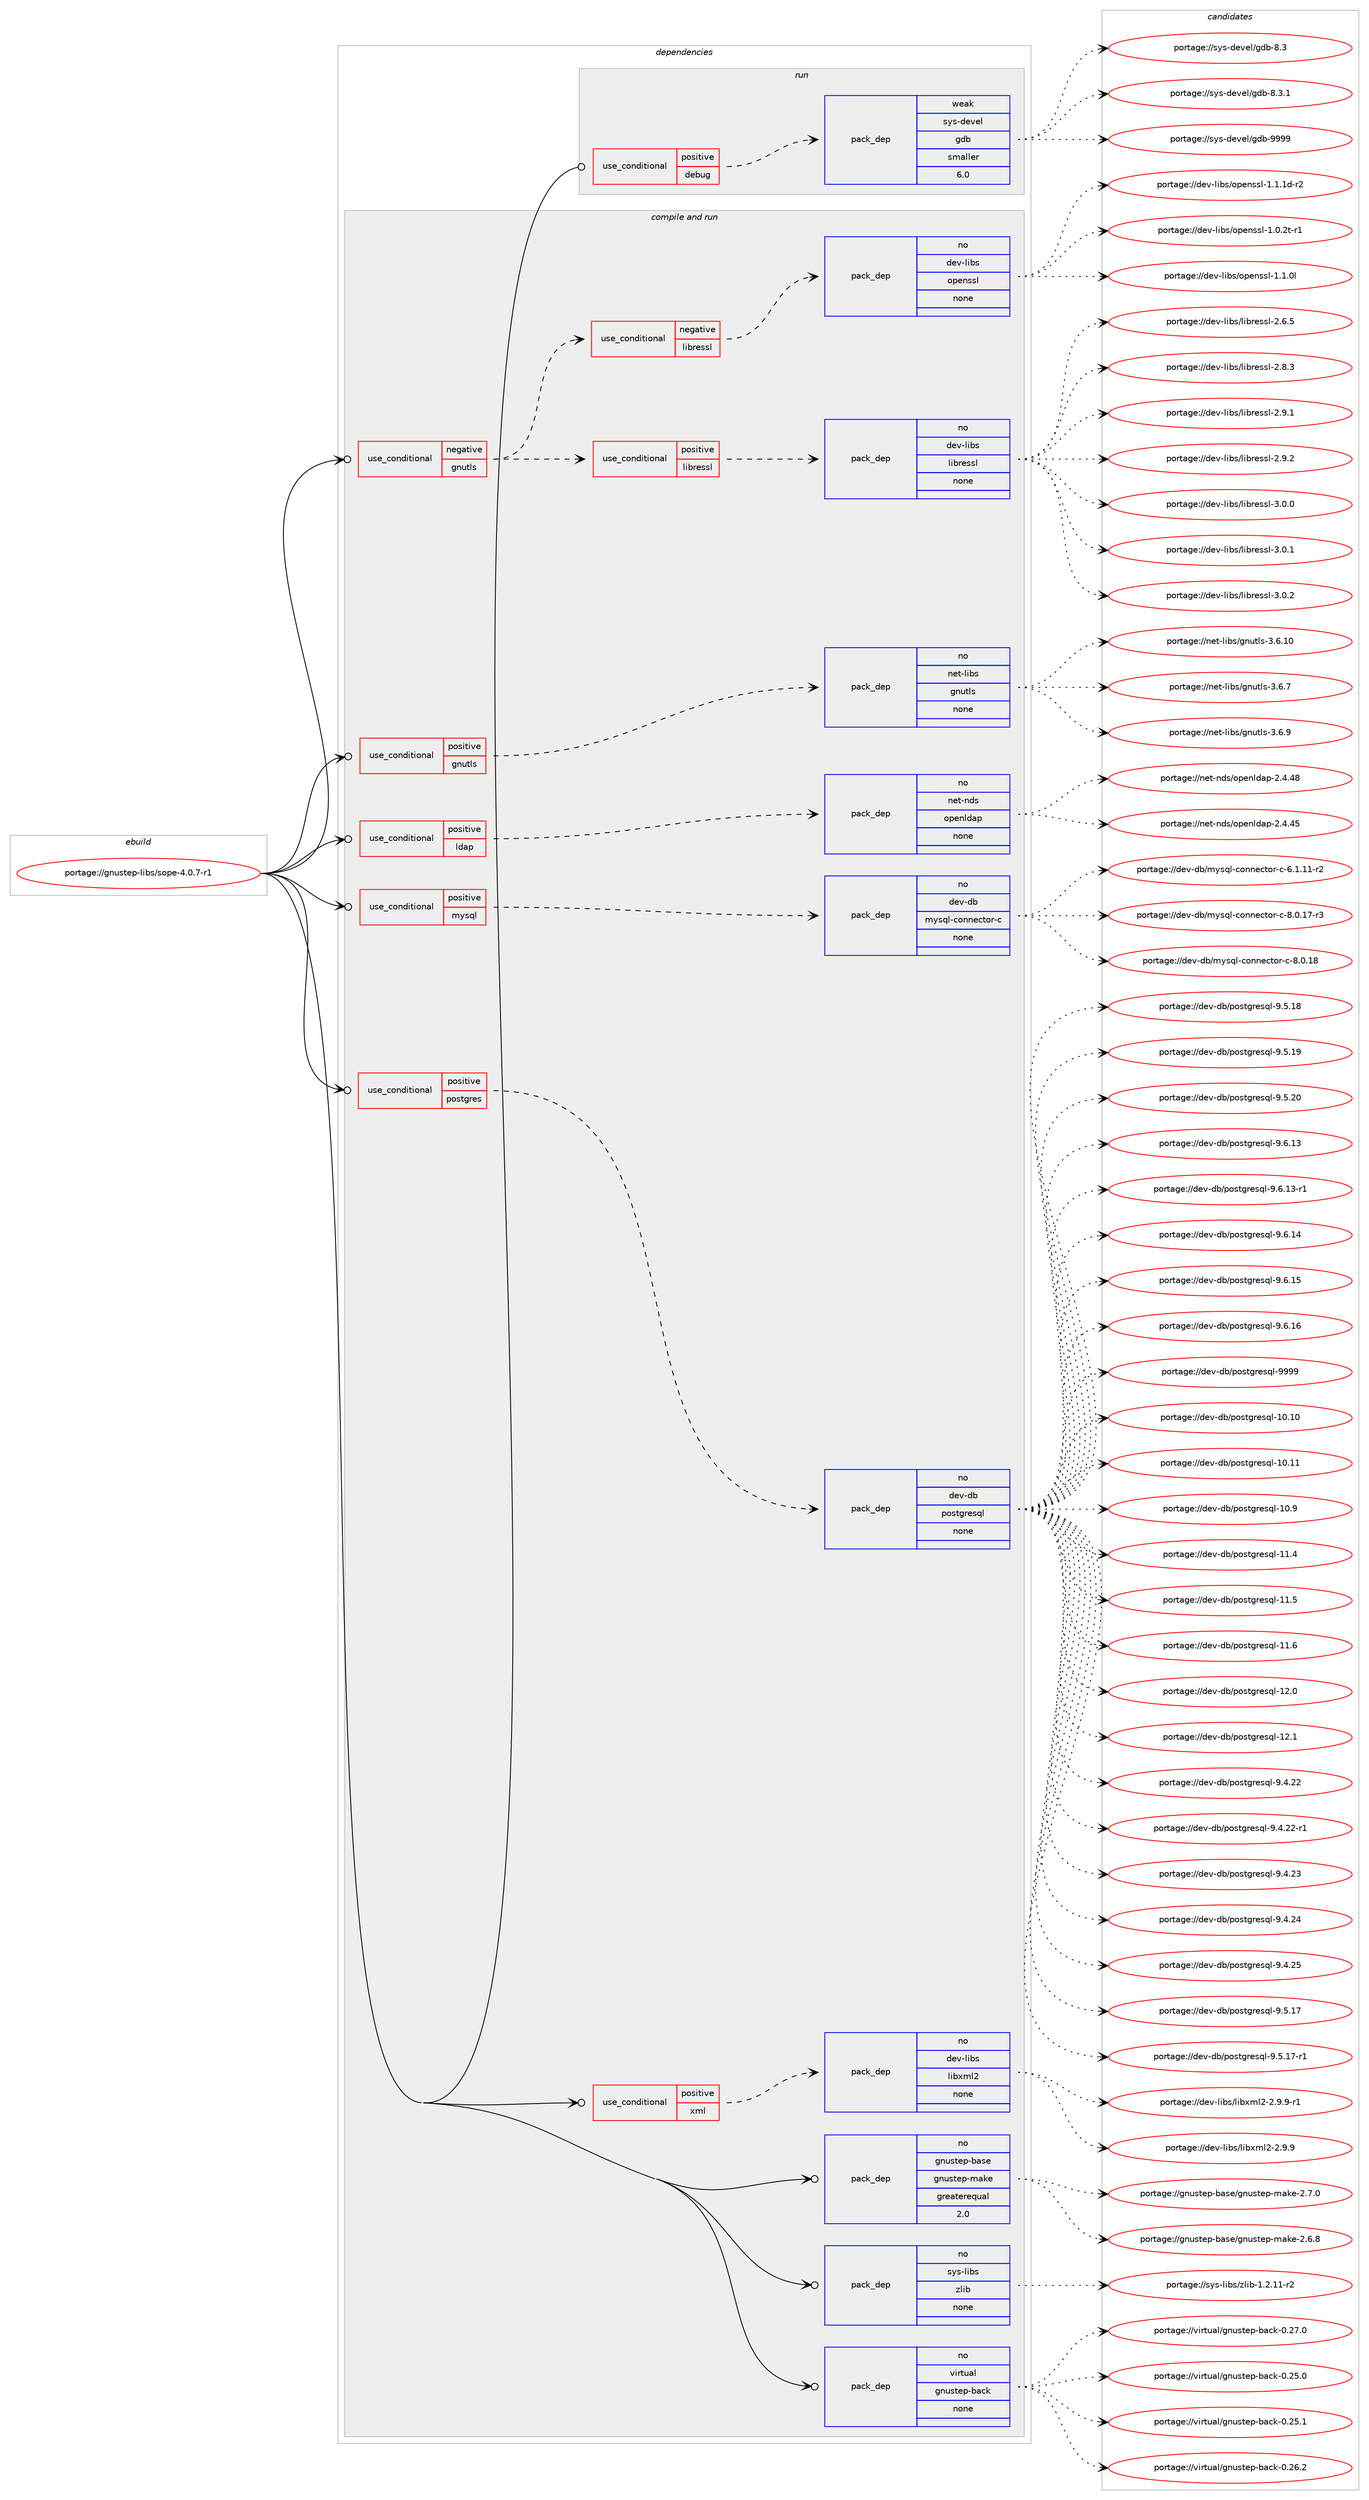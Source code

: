 digraph prolog {

# *************
# Graph options
# *************

newrank=true;
concentrate=true;
compound=true;
graph [rankdir=LR,fontname=Helvetica,fontsize=10,ranksep=1.5];#, ranksep=2.5, nodesep=0.2];
edge  [arrowhead=vee];
node  [fontname=Helvetica,fontsize=10];

# **********
# The ebuild
# **********

subgraph cluster_leftcol {
color=gray;
rank=same;
label=<<i>ebuild</i>>;
id [label="portage://gnustep-libs/sope-4.0.7-r1", color=red, width=4, href="../gnustep-libs/sope-4.0.7-r1.svg"];
}

# ****************
# The dependencies
# ****************

subgraph cluster_midcol {
color=gray;
label=<<i>dependencies</i>>;
subgraph cluster_compile {
fillcolor="#eeeeee";
style=filled;
label=<<i>compile</i>>;
}
subgraph cluster_compileandrun {
fillcolor="#eeeeee";
style=filled;
label=<<i>compile and run</i>>;
subgraph cond74765 {
dependency283811 [label=<<TABLE BORDER="0" CELLBORDER="1" CELLSPACING="0" CELLPADDING="4"><TR><TD ROWSPAN="3" CELLPADDING="10">use_conditional</TD></TR><TR><TD>negative</TD></TR><TR><TD>gnutls</TD></TR></TABLE>>, shape=none, color=red];
subgraph cond74766 {
dependency283812 [label=<<TABLE BORDER="0" CELLBORDER="1" CELLSPACING="0" CELLPADDING="4"><TR><TD ROWSPAN="3" CELLPADDING="10">use_conditional</TD></TR><TR><TD>negative</TD></TR><TR><TD>libressl</TD></TR></TABLE>>, shape=none, color=red];
subgraph pack204884 {
dependency283813 [label=<<TABLE BORDER="0" CELLBORDER="1" CELLSPACING="0" CELLPADDING="4" WIDTH="220"><TR><TD ROWSPAN="6" CELLPADDING="30">pack_dep</TD></TR><TR><TD WIDTH="110">no</TD></TR><TR><TD>dev-libs</TD></TR><TR><TD>openssl</TD></TR><TR><TD>none</TD></TR><TR><TD></TD></TR></TABLE>>, shape=none, color=blue];
}
dependency283812:e -> dependency283813:w [weight=20,style="dashed",arrowhead="vee"];
}
dependency283811:e -> dependency283812:w [weight=20,style="dashed",arrowhead="vee"];
subgraph cond74767 {
dependency283814 [label=<<TABLE BORDER="0" CELLBORDER="1" CELLSPACING="0" CELLPADDING="4"><TR><TD ROWSPAN="3" CELLPADDING="10">use_conditional</TD></TR><TR><TD>positive</TD></TR><TR><TD>libressl</TD></TR></TABLE>>, shape=none, color=red];
subgraph pack204885 {
dependency283815 [label=<<TABLE BORDER="0" CELLBORDER="1" CELLSPACING="0" CELLPADDING="4" WIDTH="220"><TR><TD ROWSPAN="6" CELLPADDING="30">pack_dep</TD></TR><TR><TD WIDTH="110">no</TD></TR><TR><TD>dev-libs</TD></TR><TR><TD>libressl</TD></TR><TR><TD>none</TD></TR><TR><TD></TD></TR></TABLE>>, shape=none, color=blue];
}
dependency283814:e -> dependency283815:w [weight=20,style="dashed",arrowhead="vee"];
}
dependency283811:e -> dependency283814:w [weight=20,style="dashed",arrowhead="vee"];
}
id:e -> dependency283811:w [weight=20,style="solid",arrowhead="odotvee"];
subgraph cond74768 {
dependency283816 [label=<<TABLE BORDER="0" CELLBORDER="1" CELLSPACING="0" CELLPADDING="4"><TR><TD ROWSPAN="3" CELLPADDING="10">use_conditional</TD></TR><TR><TD>positive</TD></TR><TR><TD>gnutls</TD></TR></TABLE>>, shape=none, color=red];
subgraph pack204886 {
dependency283817 [label=<<TABLE BORDER="0" CELLBORDER="1" CELLSPACING="0" CELLPADDING="4" WIDTH="220"><TR><TD ROWSPAN="6" CELLPADDING="30">pack_dep</TD></TR><TR><TD WIDTH="110">no</TD></TR><TR><TD>net-libs</TD></TR><TR><TD>gnutls</TD></TR><TR><TD>none</TD></TR><TR><TD></TD></TR></TABLE>>, shape=none, color=blue];
}
dependency283816:e -> dependency283817:w [weight=20,style="dashed",arrowhead="vee"];
}
id:e -> dependency283816:w [weight=20,style="solid",arrowhead="odotvee"];
subgraph cond74769 {
dependency283818 [label=<<TABLE BORDER="0" CELLBORDER="1" CELLSPACING="0" CELLPADDING="4"><TR><TD ROWSPAN="3" CELLPADDING="10">use_conditional</TD></TR><TR><TD>positive</TD></TR><TR><TD>ldap</TD></TR></TABLE>>, shape=none, color=red];
subgraph pack204887 {
dependency283819 [label=<<TABLE BORDER="0" CELLBORDER="1" CELLSPACING="0" CELLPADDING="4" WIDTH="220"><TR><TD ROWSPAN="6" CELLPADDING="30">pack_dep</TD></TR><TR><TD WIDTH="110">no</TD></TR><TR><TD>net-nds</TD></TR><TR><TD>openldap</TD></TR><TR><TD>none</TD></TR><TR><TD></TD></TR></TABLE>>, shape=none, color=blue];
}
dependency283818:e -> dependency283819:w [weight=20,style="dashed",arrowhead="vee"];
}
id:e -> dependency283818:w [weight=20,style="solid",arrowhead="odotvee"];
subgraph cond74770 {
dependency283820 [label=<<TABLE BORDER="0" CELLBORDER="1" CELLSPACING="0" CELLPADDING="4"><TR><TD ROWSPAN="3" CELLPADDING="10">use_conditional</TD></TR><TR><TD>positive</TD></TR><TR><TD>mysql</TD></TR></TABLE>>, shape=none, color=red];
subgraph pack204888 {
dependency283821 [label=<<TABLE BORDER="0" CELLBORDER="1" CELLSPACING="0" CELLPADDING="4" WIDTH="220"><TR><TD ROWSPAN="6" CELLPADDING="30">pack_dep</TD></TR><TR><TD WIDTH="110">no</TD></TR><TR><TD>dev-db</TD></TR><TR><TD>mysql-connector-c</TD></TR><TR><TD>none</TD></TR><TR><TD></TD></TR></TABLE>>, shape=none, color=blue];
}
dependency283820:e -> dependency283821:w [weight=20,style="dashed",arrowhead="vee"];
}
id:e -> dependency283820:w [weight=20,style="solid",arrowhead="odotvee"];
subgraph cond74771 {
dependency283822 [label=<<TABLE BORDER="0" CELLBORDER="1" CELLSPACING="0" CELLPADDING="4"><TR><TD ROWSPAN="3" CELLPADDING="10">use_conditional</TD></TR><TR><TD>positive</TD></TR><TR><TD>postgres</TD></TR></TABLE>>, shape=none, color=red];
subgraph pack204889 {
dependency283823 [label=<<TABLE BORDER="0" CELLBORDER="1" CELLSPACING="0" CELLPADDING="4" WIDTH="220"><TR><TD ROWSPAN="6" CELLPADDING="30">pack_dep</TD></TR><TR><TD WIDTH="110">no</TD></TR><TR><TD>dev-db</TD></TR><TR><TD>postgresql</TD></TR><TR><TD>none</TD></TR><TR><TD></TD></TR></TABLE>>, shape=none, color=blue];
}
dependency283822:e -> dependency283823:w [weight=20,style="dashed",arrowhead="vee"];
}
id:e -> dependency283822:w [weight=20,style="solid",arrowhead="odotvee"];
subgraph cond74772 {
dependency283824 [label=<<TABLE BORDER="0" CELLBORDER="1" CELLSPACING="0" CELLPADDING="4"><TR><TD ROWSPAN="3" CELLPADDING="10">use_conditional</TD></TR><TR><TD>positive</TD></TR><TR><TD>xml</TD></TR></TABLE>>, shape=none, color=red];
subgraph pack204890 {
dependency283825 [label=<<TABLE BORDER="0" CELLBORDER="1" CELLSPACING="0" CELLPADDING="4" WIDTH="220"><TR><TD ROWSPAN="6" CELLPADDING="30">pack_dep</TD></TR><TR><TD WIDTH="110">no</TD></TR><TR><TD>dev-libs</TD></TR><TR><TD>libxml2</TD></TR><TR><TD>none</TD></TR><TR><TD></TD></TR></TABLE>>, shape=none, color=blue];
}
dependency283824:e -> dependency283825:w [weight=20,style="dashed",arrowhead="vee"];
}
id:e -> dependency283824:w [weight=20,style="solid",arrowhead="odotvee"];
subgraph pack204891 {
dependency283826 [label=<<TABLE BORDER="0" CELLBORDER="1" CELLSPACING="0" CELLPADDING="4" WIDTH="220"><TR><TD ROWSPAN="6" CELLPADDING="30">pack_dep</TD></TR><TR><TD WIDTH="110">no</TD></TR><TR><TD>gnustep-base</TD></TR><TR><TD>gnustep-make</TD></TR><TR><TD>greaterequal</TD></TR><TR><TD>2.0</TD></TR></TABLE>>, shape=none, color=blue];
}
id:e -> dependency283826:w [weight=20,style="solid",arrowhead="odotvee"];
subgraph pack204892 {
dependency283827 [label=<<TABLE BORDER="0" CELLBORDER="1" CELLSPACING="0" CELLPADDING="4" WIDTH="220"><TR><TD ROWSPAN="6" CELLPADDING="30">pack_dep</TD></TR><TR><TD WIDTH="110">no</TD></TR><TR><TD>sys-libs</TD></TR><TR><TD>zlib</TD></TR><TR><TD>none</TD></TR><TR><TD></TD></TR></TABLE>>, shape=none, color=blue];
}
id:e -> dependency283827:w [weight=20,style="solid",arrowhead="odotvee"];
subgraph pack204893 {
dependency283828 [label=<<TABLE BORDER="0" CELLBORDER="1" CELLSPACING="0" CELLPADDING="4" WIDTH="220"><TR><TD ROWSPAN="6" CELLPADDING="30">pack_dep</TD></TR><TR><TD WIDTH="110">no</TD></TR><TR><TD>virtual</TD></TR><TR><TD>gnustep-back</TD></TR><TR><TD>none</TD></TR><TR><TD></TD></TR></TABLE>>, shape=none, color=blue];
}
id:e -> dependency283828:w [weight=20,style="solid",arrowhead="odotvee"];
}
subgraph cluster_run {
fillcolor="#eeeeee";
style=filled;
label=<<i>run</i>>;
subgraph cond74773 {
dependency283829 [label=<<TABLE BORDER="0" CELLBORDER="1" CELLSPACING="0" CELLPADDING="4"><TR><TD ROWSPAN="3" CELLPADDING="10">use_conditional</TD></TR><TR><TD>positive</TD></TR><TR><TD>debug</TD></TR></TABLE>>, shape=none, color=red];
subgraph pack204894 {
dependency283830 [label=<<TABLE BORDER="0" CELLBORDER="1" CELLSPACING="0" CELLPADDING="4" WIDTH="220"><TR><TD ROWSPAN="6" CELLPADDING="30">pack_dep</TD></TR><TR><TD WIDTH="110">weak</TD></TR><TR><TD>sys-devel</TD></TR><TR><TD>gdb</TD></TR><TR><TD>smaller</TD></TR><TR><TD>6.0</TD></TR></TABLE>>, shape=none, color=blue];
}
dependency283829:e -> dependency283830:w [weight=20,style="dashed",arrowhead="vee"];
}
id:e -> dependency283829:w [weight=20,style="solid",arrowhead="odot"];
}
}

# **************
# The candidates
# **************

subgraph cluster_choices {
rank=same;
color=gray;
label=<<i>candidates</i>>;

subgraph choice204884 {
color=black;
nodesep=1;
choiceportage1001011184510810598115471111121011101151151084549464846501164511449 [label="portage://dev-libs/openssl-1.0.2t-r1", color=red, width=4,href="../dev-libs/openssl-1.0.2t-r1.svg"];
choiceportage100101118451081059811547111112101110115115108454946494648108 [label="portage://dev-libs/openssl-1.1.0l", color=red, width=4,href="../dev-libs/openssl-1.1.0l.svg"];
choiceportage1001011184510810598115471111121011101151151084549464946491004511450 [label="portage://dev-libs/openssl-1.1.1d-r2", color=red, width=4,href="../dev-libs/openssl-1.1.1d-r2.svg"];
dependency283813:e -> choiceportage1001011184510810598115471111121011101151151084549464846501164511449:w [style=dotted,weight="100"];
dependency283813:e -> choiceportage100101118451081059811547111112101110115115108454946494648108:w [style=dotted,weight="100"];
dependency283813:e -> choiceportage1001011184510810598115471111121011101151151084549464946491004511450:w [style=dotted,weight="100"];
}
subgraph choice204885 {
color=black;
nodesep=1;
choiceportage10010111845108105981154710810598114101115115108455046544653 [label="portage://dev-libs/libressl-2.6.5", color=red, width=4,href="../dev-libs/libressl-2.6.5.svg"];
choiceportage10010111845108105981154710810598114101115115108455046564651 [label="portage://dev-libs/libressl-2.8.3", color=red, width=4,href="../dev-libs/libressl-2.8.3.svg"];
choiceportage10010111845108105981154710810598114101115115108455046574649 [label="portage://dev-libs/libressl-2.9.1", color=red, width=4,href="../dev-libs/libressl-2.9.1.svg"];
choiceportage10010111845108105981154710810598114101115115108455046574650 [label="portage://dev-libs/libressl-2.9.2", color=red, width=4,href="../dev-libs/libressl-2.9.2.svg"];
choiceportage10010111845108105981154710810598114101115115108455146484648 [label="portage://dev-libs/libressl-3.0.0", color=red, width=4,href="../dev-libs/libressl-3.0.0.svg"];
choiceportage10010111845108105981154710810598114101115115108455146484649 [label="portage://dev-libs/libressl-3.0.1", color=red, width=4,href="../dev-libs/libressl-3.0.1.svg"];
choiceportage10010111845108105981154710810598114101115115108455146484650 [label="portage://dev-libs/libressl-3.0.2", color=red, width=4,href="../dev-libs/libressl-3.0.2.svg"];
dependency283815:e -> choiceportage10010111845108105981154710810598114101115115108455046544653:w [style=dotted,weight="100"];
dependency283815:e -> choiceportage10010111845108105981154710810598114101115115108455046564651:w [style=dotted,weight="100"];
dependency283815:e -> choiceportage10010111845108105981154710810598114101115115108455046574649:w [style=dotted,weight="100"];
dependency283815:e -> choiceportage10010111845108105981154710810598114101115115108455046574650:w [style=dotted,weight="100"];
dependency283815:e -> choiceportage10010111845108105981154710810598114101115115108455146484648:w [style=dotted,weight="100"];
dependency283815:e -> choiceportage10010111845108105981154710810598114101115115108455146484649:w [style=dotted,weight="100"];
dependency283815:e -> choiceportage10010111845108105981154710810598114101115115108455146484650:w [style=dotted,weight="100"];
}
subgraph choice204886 {
color=black;
nodesep=1;
choiceportage11010111645108105981154710311011711610811545514654464948 [label="portage://net-libs/gnutls-3.6.10", color=red, width=4,href="../net-libs/gnutls-3.6.10.svg"];
choiceportage110101116451081059811547103110117116108115455146544655 [label="portage://net-libs/gnutls-3.6.7", color=red, width=4,href="../net-libs/gnutls-3.6.7.svg"];
choiceportage110101116451081059811547103110117116108115455146544657 [label="portage://net-libs/gnutls-3.6.9", color=red, width=4,href="../net-libs/gnutls-3.6.9.svg"];
dependency283817:e -> choiceportage11010111645108105981154710311011711610811545514654464948:w [style=dotted,weight="100"];
dependency283817:e -> choiceportage110101116451081059811547103110117116108115455146544655:w [style=dotted,weight="100"];
dependency283817:e -> choiceportage110101116451081059811547103110117116108115455146544657:w [style=dotted,weight="100"];
}
subgraph choice204887 {
color=black;
nodesep=1;
choiceportage11010111645110100115471111121011101081009711245504652465253 [label="portage://net-nds/openldap-2.4.45", color=red, width=4,href="../net-nds/openldap-2.4.45.svg"];
choiceportage11010111645110100115471111121011101081009711245504652465256 [label="portage://net-nds/openldap-2.4.48", color=red, width=4,href="../net-nds/openldap-2.4.48.svg"];
dependency283819:e -> choiceportage11010111645110100115471111121011101081009711245504652465253:w [style=dotted,weight="100"];
dependency283819:e -> choiceportage11010111645110100115471111121011101081009711245504652465256:w [style=dotted,weight="100"];
}
subgraph choice204888 {
color=black;
nodesep=1;
choiceportage1001011184510098471091211151131084599111110110101991161111144599455446494649494511450 [label="portage://dev-db/mysql-connector-c-6.1.11-r2", color=red, width=4,href="../dev-db/mysql-connector-c-6.1.11-r2.svg"];
choiceportage1001011184510098471091211151131084599111110110101991161111144599455646484649554511451 [label="portage://dev-db/mysql-connector-c-8.0.17-r3", color=red, width=4,href="../dev-db/mysql-connector-c-8.0.17-r3.svg"];
choiceportage100101118451009847109121115113108459911111011010199116111114459945564648464956 [label="portage://dev-db/mysql-connector-c-8.0.18", color=red, width=4,href="../dev-db/mysql-connector-c-8.0.18.svg"];
dependency283821:e -> choiceportage1001011184510098471091211151131084599111110110101991161111144599455446494649494511450:w [style=dotted,weight="100"];
dependency283821:e -> choiceportage1001011184510098471091211151131084599111110110101991161111144599455646484649554511451:w [style=dotted,weight="100"];
dependency283821:e -> choiceportage100101118451009847109121115113108459911111011010199116111114459945564648464956:w [style=dotted,weight="100"];
}
subgraph choice204889 {
color=black;
nodesep=1;
choiceportage100101118451009847112111115116103114101115113108454948464948 [label="portage://dev-db/postgresql-10.10", color=red, width=4,href="../dev-db/postgresql-10.10.svg"];
choiceportage100101118451009847112111115116103114101115113108454948464949 [label="portage://dev-db/postgresql-10.11", color=red, width=4,href="../dev-db/postgresql-10.11.svg"];
choiceportage1001011184510098471121111151161031141011151131084549484657 [label="portage://dev-db/postgresql-10.9", color=red, width=4,href="../dev-db/postgresql-10.9.svg"];
choiceportage1001011184510098471121111151161031141011151131084549494652 [label="portage://dev-db/postgresql-11.4", color=red, width=4,href="../dev-db/postgresql-11.4.svg"];
choiceportage1001011184510098471121111151161031141011151131084549494653 [label="portage://dev-db/postgresql-11.5", color=red, width=4,href="../dev-db/postgresql-11.5.svg"];
choiceportage1001011184510098471121111151161031141011151131084549494654 [label="portage://dev-db/postgresql-11.6", color=red, width=4,href="../dev-db/postgresql-11.6.svg"];
choiceportage1001011184510098471121111151161031141011151131084549504648 [label="portage://dev-db/postgresql-12.0", color=red, width=4,href="../dev-db/postgresql-12.0.svg"];
choiceportage1001011184510098471121111151161031141011151131084549504649 [label="portage://dev-db/postgresql-12.1", color=red, width=4,href="../dev-db/postgresql-12.1.svg"];
choiceportage10010111845100984711211111511610311410111511310845574652465050 [label="portage://dev-db/postgresql-9.4.22", color=red, width=4,href="../dev-db/postgresql-9.4.22.svg"];
choiceportage100101118451009847112111115116103114101115113108455746524650504511449 [label="portage://dev-db/postgresql-9.4.22-r1", color=red, width=4,href="../dev-db/postgresql-9.4.22-r1.svg"];
choiceportage10010111845100984711211111511610311410111511310845574652465051 [label="portage://dev-db/postgresql-9.4.23", color=red, width=4,href="../dev-db/postgresql-9.4.23.svg"];
choiceportage10010111845100984711211111511610311410111511310845574652465052 [label="portage://dev-db/postgresql-9.4.24", color=red, width=4,href="../dev-db/postgresql-9.4.24.svg"];
choiceportage10010111845100984711211111511610311410111511310845574652465053 [label="portage://dev-db/postgresql-9.4.25", color=red, width=4,href="../dev-db/postgresql-9.4.25.svg"];
choiceportage10010111845100984711211111511610311410111511310845574653464955 [label="portage://dev-db/postgresql-9.5.17", color=red, width=4,href="../dev-db/postgresql-9.5.17.svg"];
choiceportage100101118451009847112111115116103114101115113108455746534649554511449 [label="portage://dev-db/postgresql-9.5.17-r1", color=red, width=4,href="../dev-db/postgresql-9.5.17-r1.svg"];
choiceportage10010111845100984711211111511610311410111511310845574653464956 [label="portage://dev-db/postgresql-9.5.18", color=red, width=4,href="../dev-db/postgresql-9.5.18.svg"];
choiceportage10010111845100984711211111511610311410111511310845574653464957 [label="portage://dev-db/postgresql-9.5.19", color=red, width=4,href="../dev-db/postgresql-9.5.19.svg"];
choiceportage10010111845100984711211111511610311410111511310845574653465048 [label="portage://dev-db/postgresql-9.5.20", color=red, width=4,href="../dev-db/postgresql-9.5.20.svg"];
choiceportage10010111845100984711211111511610311410111511310845574654464951 [label="portage://dev-db/postgresql-9.6.13", color=red, width=4,href="../dev-db/postgresql-9.6.13.svg"];
choiceportage100101118451009847112111115116103114101115113108455746544649514511449 [label="portage://dev-db/postgresql-9.6.13-r1", color=red, width=4,href="../dev-db/postgresql-9.6.13-r1.svg"];
choiceportage10010111845100984711211111511610311410111511310845574654464952 [label="portage://dev-db/postgresql-9.6.14", color=red, width=4,href="../dev-db/postgresql-9.6.14.svg"];
choiceportage10010111845100984711211111511610311410111511310845574654464953 [label="portage://dev-db/postgresql-9.6.15", color=red, width=4,href="../dev-db/postgresql-9.6.15.svg"];
choiceportage10010111845100984711211111511610311410111511310845574654464954 [label="portage://dev-db/postgresql-9.6.16", color=red, width=4,href="../dev-db/postgresql-9.6.16.svg"];
choiceportage1001011184510098471121111151161031141011151131084557575757 [label="portage://dev-db/postgresql-9999", color=red, width=4,href="../dev-db/postgresql-9999.svg"];
dependency283823:e -> choiceportage100101118451009847112111115116103114101115113108454948464948:w [style=dotted,weight="100"];
dependency283823:e -> choiceportage100101118451009847112111115116103114101115113108454948464949:w [style=dotted,weight="100"];
dependency283823:e -> choiceportage1001011184510098471121111151161031141011151131084549484657:w [style=dotted,weight="100"];
dependency283823:e -> choiceportage1001011184510098471121111151161031141011151131084549494652:w [style=dotted,weight="100"];
dependency283823:e -> choiceportage1001011184510098471121111151161031141011151131084549494653:w [style=dotted,weight="100"];
dependency283823:e -> choiceportage1001011184510098471121111151161031141011151131084549494654:w [style=dotted,weight="100"];
dependency283823:e -> choiceportage1001011184510098471121111151161031141011151131084549504648:w [style=dotted,weight="100"];
dependency283823:e -> choiceportage1001011184510098471121111151161031141011151131084549504649:w [style=dotted,weight="100"];
dependency283823:e -> choiceportage10010111845100984711211111511610311410111511310845574652465050:w [style=dotted,weight="100"];
dependency283823:e -> choiceportage100101118451009847112111115116103114101115113108455746524650504511449:w [style=dotted,weight="100"];
dependency283823:e -> choiceportage10010111845100984711211111511610311410111511310845574652465051:w [style=dotted,weight="100"];
dependency283823:e -> choiceportage10010111845100984711211111511610311410111511310845574652465052:w [style=dotted,weight="100"];
dependency283823:e -> choiceportage10010111845100984711211111511610311410111511310845574652465053:w [style=dotted,weight="100"];
dependency283823:e -> choiceportage10010111845100984711211111511610311410111511310845574653464955:w [style=dotted,weight="100"];
dependency283823:e -> choiceportage100101118451009847112111115116103114101115113108455746534649554511449:w [style=dotted,weight="100"];
dependency283823:e -> choiceportage10010111845100984711211111511610311410111511310845574653464956:w [style=dotted,weight="100"];
dependency283823:e -> choiceportage10010111845100984711211111511610311410111511310845574653464957:w [style=dotted,weight="100"];
dependency283823:e -> choiceportage10010111845100984711211111511610311410111511310845574653465048:w [style=dotted,weight="100"];
dependency283823:e -> choiceportage10010111845100984711211111511610311410111511310845574654464951:w [style=dotted,weight="100"];
dependency283823:e -> choiceportage100101118451009847112111115116103114101115113108455746544649514511449:w [style=dotted,weight="100"];
dependency283823:e -> choiceportage10010111845100984711211111511610311410111511310845574654464952:w [style=dotted,weight="100"];
dependency283823:e -> choiceportage10010111845100984711211111511610311410111511310845574654464953:w [style=dotted,weight="100"];
dependency283823:e -> choiceportage10010111845100984711211111511610311410111511310845574654464954:w [style=dotted,weight="100"];
dependency283823:e -> choiceportage1001011184510098471121111151161031141011151131084557575757:w [style=dotted,weight="100"];
}
subgraph choice204890 {
color=black;
nodesep=1;
choiceportage1001011184510810598115471081059812010910850455046574657 [label="portage://dev-libs/libxml2-2.9.9", color=red, width=4,href="../dev-libs/libxml2-2.9.9.svg"];
choiceportage10010111845108105981154710810598120109108504550465746574511449 [label="portage://dev-libs/libxml2-2.9.9-r1", color=red, width=4,href="../dev-libs/libxml2-2.9.9-r1.svg"];
dependency283825:e -> choiceportage1001011184510810598115471081059812010910850455046574657:w [style=dotted,weight="100"];
dependency283825:e -> choiceportage10010111845108105981154710810598120109108504550465746574511449:w [style=dotted,weight="100"];
}
subgraph choice204891 {
color=black;
nodesep=1;
choiceportage103110117115116101112459897115101471031101171151161011124510997107101455046544656 [label="portage://gnustep-base/gnustep-make-2.6.8", color=red, width=4,href="../gnustep-base/gnustep-make-2.6.8.svg"];
choiceportage103110117115116101112459897115101471031101171151161011124510997107101455046554648 [label="portage://gnustep-base/gnustep-make-2.7.0", color=red, width=4,href="../gnustep-base/gnustep-make-2.7.0.svg"];
dependency283826:e -> choiceportage103110117115116101112459897115101471031101171151161011124510997107101455046544656:w [style=dotted,weight="100"];
dependency283826:e -> choiceportage103110117115116101112459897115101471031101171151161011124510997107101455046554648:w [style=dotted,weight="100"];
}
subgraph choice204892 {
color=black;
nodesep=1;
choiceportage11512111545108105981154712210810598454946504649494511450 [label="portage://sys-libs/zlib-1.2.11-r2", color=red, width=4,href="../sys-libs/zlib-1.2.11-r2.svg"];
dependency283827:e -> choiceportage11512111545108105981154712210810598454946504649494511450:w [style=dotted,weight="100"];
}
subgraph choice204893 {
color=black;
nodesep=1;
choiceportage11810511411611797108471031101171151161011124598979910745484650534648 [label="portage://virtual/gnustep-back-0.25.0", color=red, width=4,href="../virtual/gnustep-back-0.25.0.svg"];
choiceportage11810511411611797108471031101171151161011124598979910745484650534649 [label="portage://virtual/gnustep-back-0.25.1", color=red, width=4,href="../virtual/gnustep-back-0.25.1.svg"];
choiceportage11810511411611797108471031101171151161011124598979910745484650544650 [label="portage://virtual/gnustep-back-0.26.2", color=red, width=4,href="../virtual/gnustep-back-0.26.2.svg"];
choiceportage11810511411611797108471031101171151161011124598979910745484650554648 [label="portage://virtual/gnustep-back-0.27.0", color=red, width=4,href="../virtual/gnustep-back-0.27.0.svg"];
dependency283828:e -> choiceportage11810511411611797108471031101171151161011124598979910745484650534648:w [style=dotted,weight="100"];
dependency283828:e -> choiceportage11810511411611797108471031101171151161011124598979910745484650534649:w [style=dotted,weight="100"];
dependency283828:e -> choiceportage11810511411611797108471031101171151161011124598979910745484650544650:w [style=dotted,weight="100"];
dependency283828:e -> choiceportage11810511411611797108471031101171151161011124598979910745484650554648:w [style=dotted,weight="100"];
}
subgraph choice204894 {
color=black;
nodesep=1;
choiceportage11512111545100101118101108471031009845564651 [label="portage://sys-devel/gdb-8.3", color=red, width=4,href="../sys-devel/gdb-8.3.svg"];
choiceportage115121115451001011181011084710310098455646514649 [label="portage://sys-devel/gdb-8.3.1", color=red, width=4,href="../sys-devel/gdb-8.3.1.svg"];
choiceportage1151211154510010111810110847103100984557575757 [label="portage://sys-devel/gdb-9999", color=red, width=4,href="../sys-devel/gdb-9999.svg"];
dependency283830:e -> choiceportage11512111545100101118101108471031009845564651:w [style=dotted,weight="100"];
dependency283830:e -> choiceportage115121115451001011181011084710310098455646514649:w [style=dotted,weight="100"];
dependency283830:e -> choiceportage1151211154510010111810110847103100984557575757:w [style=dotted,weight="100"];
}
}

}
